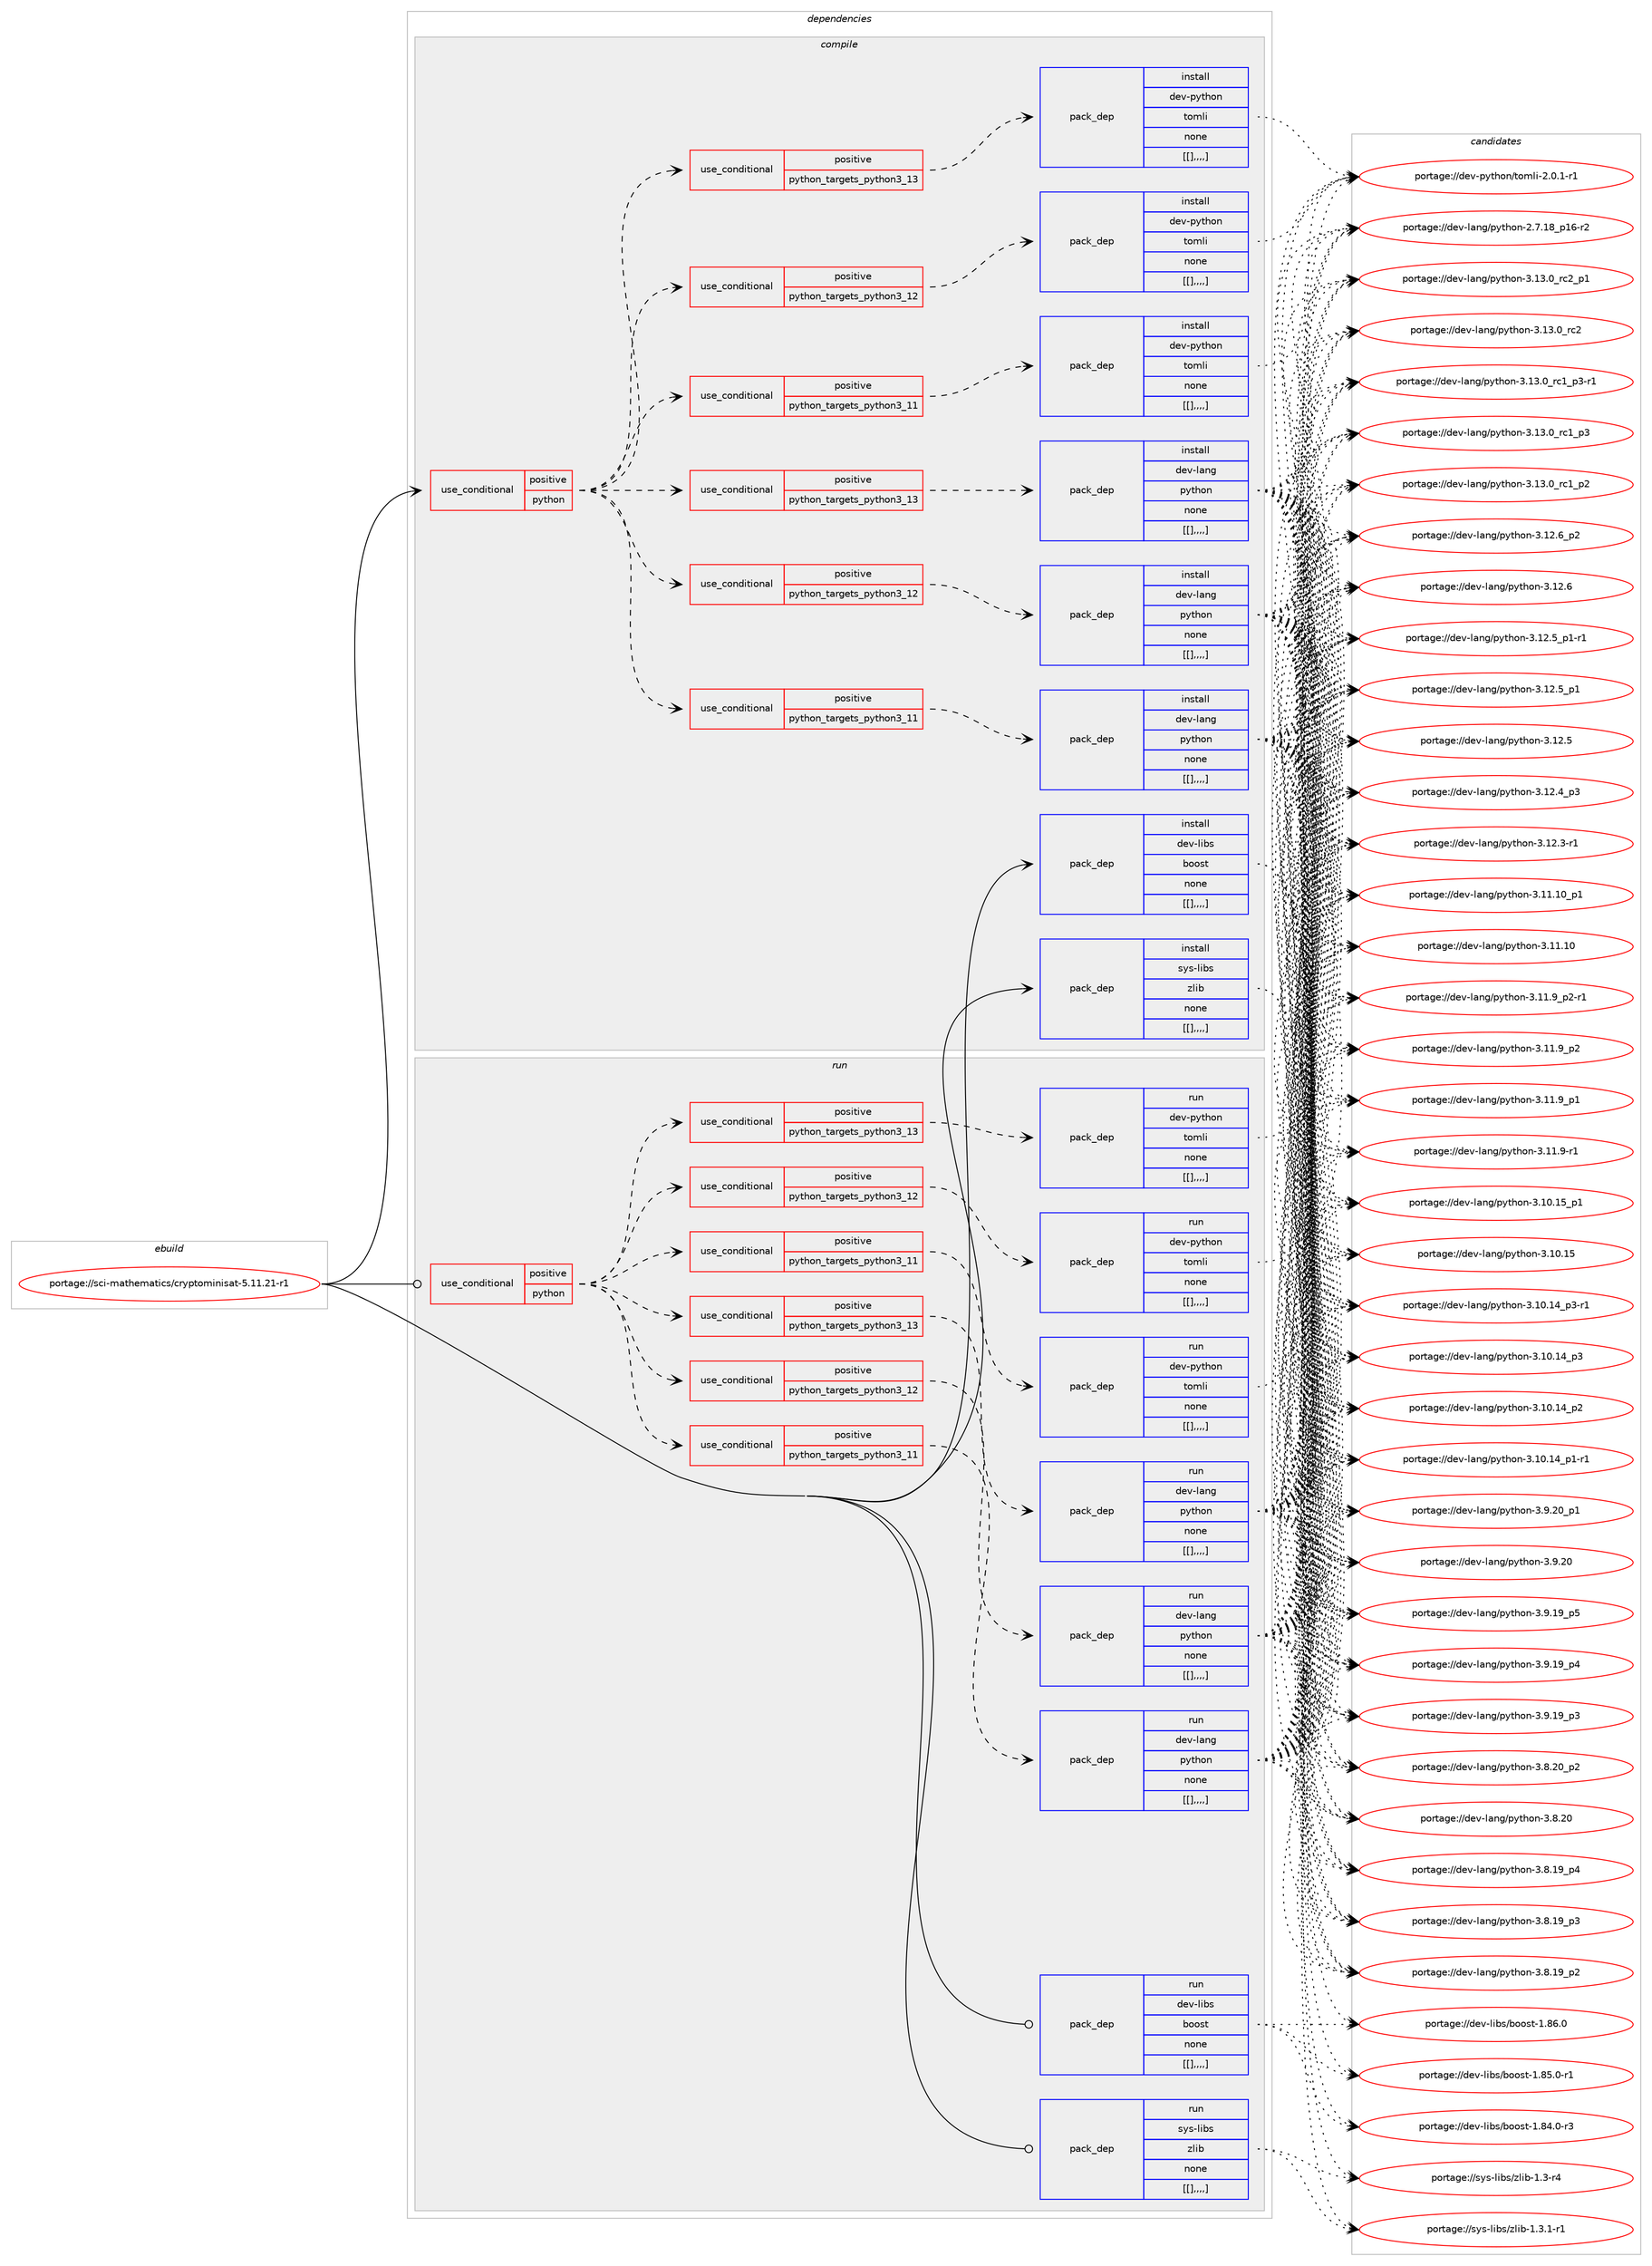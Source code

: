 digraph prolog {

# *************
# Graph options
# *************

newrank=true;
concentrate=true;
compound=true;
graph [rankdir=LR,fontname=Helvetica,fontsize=10,ranksep=1.5];#, ranksep=2.5, nodesep=0.2];
edge  [arrowhead=vee];
node  [fontname=Helvetica,fontsize=10];

# **********
# The ebuild
# **********

subgraph cluster_leftcol {
color=gray;
label=<<i>ebuild</i>>;
id [label="portage://sci-mathematics/cryptominisat-5.11.21-r1", color=red, width=4, href="../sci-mathematics/cryptominisat-5.11.21-r1.svg"];
}

# ****************
# The dependencies
# ****************

subgraph cluster_midcol {
color=gray;
label=<<i>dependencies</i>>;
subgraph cluster_compile {
fillcolor="#eeeeee";
style=filled;
label=<<i>compile</i>>;
subgraph cond111852 {
dependency417606 [label=<<TABLE BORDER="0" CELLBORDER="1" CELLSPACING="0" CELLPADDING="4"><TR><TD ROWSPAN="3" CELLPADDING="10">use_conditional</TD></TR><TR><TD>positive</TD></TR><TR><TD>python</TD></TR></TABLE>>, shape=none, color=red];
subgraph cond111853 {
dependency417607 [label=<<TABLE BORDER="0" CELLBORDER="1" CELLSPACING="0" CELLPADDING="4"><TR><TD ROWSPAN="3" CELLPADDING="10">use_conditional</TD></TR><TR><TD>positive</TD></TR><TR><TD>python_targets_python3_11</TD></TR></TABLE>>, shape=none, color=red];
subgraph pack302861 {
dependency417608 [label=<<TABLE BORDER="0" CELLBORDER="1" CELLSPACING="0" CELLPADDING="4" WIDTH="220"><TR><TD ROWSPAN="6" CELLPADDING="30">pack_dep</TD></TR><TR><TD WIDTH="110">install</TD></TR><TR><TD>dev-lang</TD></TR><TR><TD>python</TD></TR><TR><TD>none</TD></TR><TR><TD>[[],,,,]</TD></TR></TABLE>>, shape=none, color=blue];
}
dependency417607:e -> dependency417608:w [weight=20,style="dashed",arrowhead="vee"];
}
dependency417606:e -> dependency417607:w [weight=20,style="dashed",arrowhead="vee"];
subgraph cond111854 {
dependency417609 [label=<<TABLE BORDER="0" CELLBORDER="1" CELLSPACING="0" CELLPADDING="4"><TR><TD ROWSPAN="3" CELLPADDING="10">use_conditional</TD></TR><TR><TD>positive</TD></TR><TR><TD>python_targets_python3_12</TD></TR></TABLE>>, shape=none, color=red];
subgraph pack302862 {
dependency417610 [label=<<TABLE BORDER="0" CELLBORDER="1" CELLSPACING="0" CELLPADDING="4" WIDTH="220"><TR><TD ROWSPAN="6" CELLPADDING="30">pack_dep</TD></TR><TR><TD WIDTH="110">install</TD></TR><TR><TD>dev-lang</TD></TR><TR><TD>python</TD></TR><TR><TD>none</TD></TR><TR><TD>[[],,,,]</TD></TR></TABLE>>, shape=none, color=blue];
}
dependency417609:e -> dependency417610:w [weight=20,style="dashed",arrowhead="vee"];
}
dependency417606:e -> dependency417609:w [weight=20,style="dashed",arrowhead="vee"];
subgraph cond111855 {
dependency417611 [label=<<TABLE BORDER="0" CELLBORDER="1" CELLSPACING="0" CELLPADDING="4"><TR><TD ROWSPAN="3" CELLPADDING="10">use_conditional</TD></TR><TR><TD>positive</TD></TR><TR><TD>python_targets_python3_13</TD></TR></TABLE>>, shape=none, color=red];
subgraph pack302863 {
dependency417612 [label=<<TABLE BORDER="0" CELLBORDER="1" CELLSPACING="0" CELLPADDING="4" WIDTH="220"><TR><TD ROWSPAN="6" CELLPADDING="30">pack_dep</TD></TR><TR><TD WIDTH="110">install</TD></TR><TR><TD>dev-lang</TD></TR><TR><TD>python</TD></TR><TR><TD>none</TD></TR><TR><TD>[[],,,,]</TD></TR></TABLE>>, shape=none, color=blue];
}
dependency417611:e -> dependency417612:w [weight=20,style="dashed",arrowhead="vee"];
}
dependency417606:e -> dependency417611:w [weight=20,style="dashed",arrowhead="vee"];
subgraph cond111856 {
dependency417613 [label=<<TABLE BORDER="0" CELLBORDER="1" CELLSPACING="0" CELLPADDING="4"><TR><TD ROWSPAN="3" CELLPADDING="10">use_conditional</TD></TR><TR><TD>positive</TD></TR><TR><TD>python_targets_python3_11</TD></TR></TABLE>>, shape=none, color=red];
subgraph pack302864 {
dependency417614 [label=<<TABLE BORDER="0" CELLBORDER="1" CELLSPACING="0" CELLPADDING="4" WIDTH="220"><TR><TD ROWSPAN="6" CELLPADDING="30">pack_dep</TD></TR><TR><TD WIDTH="110">install</TD></TR><TR><TD>dev-python</TD></TR><TR><TD>tomli</TD></TR><TR><TD>none</TD></TR><TR><TD>[[],,,,]</TD></TR></TABLE>>, shape=none, color=blue];
}
dependency417613:e -> dependency417614:w [weight=20,style="dashed",arrowhead="vee"];
}
dependency417606:e -> dependency417613:w [weight=20,style="dashed",arrowhead="vee"];
subgraph cond111857 {
dependency417615 [label=<<TABLE BORDER="0" CELLBORDER="1" CELLSPACING="0" CELLPADDING="4"><TR><TD ROWSPAN="3" CELLPADDING="10">use_conditional</TD></TR><TR><TD>positive</TD></TR><TR><TD>python_targets_python3_12</TD></TR></TABLE>>, shape=none, color=red];
subgraph pack302865 {
dependency417616 [label=<<TABLE BORDER="0" CELLBORDER="1" CELLSPACING="0" CELLPADDING="4" WIDTH="220"><TR><TD ROWSPAN="6" CELLPADDING="30">pack_dep</TD></TR><TR><TD WIDTH="110">install</TD></TR><TR><TD>dev-python</TD></TR><TR><TD>tomli</TD></TR><TR><TD>none</TD></TR><TR><TD>[[],,,,]</TD></TR></TABLE>>, shape=none, color=blue];
}
dependency417615:e -> dependency417616:w [weight=20,style="dashed",arrowhead="vee"];
}
dependency417606:e -> dependency417615:w [weight=20,style="dashed",arrowhead="vee"];
subgraph cond111858 {
dependency417617 [label=<<TABLE BORDER="0" CELLBORDER="1" CELLSPACING="0" CELLPADDING="4"><TR><TD ROWSPAN="3" CELLPADDING="10">use_conditional</TD></TR><TR><TD>positive</TD></TR><TR><TD>python_targets_python3_13</TD></TR></TABLE>>, shape=none, color=red];
subgraph pack302866 {
dependency417618 [label=<<TABLE BORDER="0" CELLBORDER="1" CELLSPACING="0" CELLPADDING="4" WIDTH="220"><TR><TD ROWSPAN="6" CELLPADDING="30">pack_dep</TD></TR><TR><TD WIDTH="110">install</TD></TR><TR><TD>dev-python</TD></TR><TR><TD>tomli</TD></TR><TR><TD>none</TD></TR><TR><TD>[[],,,,]</TD></TR></TABLE>>, shape=none, color=blue];
}
dependency417617:e -> dependency417618:w [weight=20,style="dashed",arrowhead="vee"];
}
dependency417606:e -> dependency417617:w [weight=20,style="dashed",arrowhead="vee"];
}
id:e -> dependency417606:w [weight=20,style="solid",arrowhead="vee"];
subgraph pack302867 {
dependency417619 [label=<<TABLE BORDER="0" CELLBORDER="1" CELLSPACING="0" CELLPADDING="4" WIDTH="220"><TR><TD ROWSPAN="6" CELLPADDING="30">pack_dep</TD></TR><TR><TD WIDTH="110">install</TD></TR><TR><TD>dev-libs</TD></TR><TR><TD>boost</TD></TR><TR><TD>none</TD></TR><TR><TD>[[],,,,]</TD></TR></TABLE>>, shape=none, color=blue];
}
id:e -> dependency417619:w [weight=20,style="solid",arrowhead="vee"];
subgraph pack302868 {
dependency417620 [label=<<TABLE BORDER="0" CELLBORDER="1" CELLSPACING="0" CELLPADDING="4" WIDTH="220"><TR><TD ROWSPAN="6" CELLPADDING="30">pack_dep</TD></TR><TR><TD WIDTH="110">install</TD></TR><TR><TD>sys-libs</TD></TR><TR><TD>zlib</TD></TR><TR><TD>none</TD></TR><TR><TD>[[],,,,]</TD></TR></TABLE>>, shape=none, color=blue];
}
id:e -> dependency417620:w [weight=20,style="solid",arrowhead="vee"];
}
subgraph cluster_compileandrun {
fillcolor="#eeeeee";
style=filled;
label=<<i>compile and run</i>>;
}
subgraph cluster_run {
fillcolor="#eeeeee";
style=filled;
label=<<i>run</i>>;
subgraph cond111859 {
dependency417621 [label=<<TABLE BORDER="0" CELLBORDER="1" CELLSPACING="0" CELLPADDING="4"><TR><TD ROWSPAN="3" CELLPADDING="10">use_conditional</TD></TR><TR><TD>positive</TD></TR><TR><TD>python</TD></TR></TABLE>>, shape=none, color=red];
subgraph cond111860 {
dependency417622 [label=<<TABLE BORDER="0" CELLBORDER="1" CELLSPACING="0" CELLPADDING="4"><TR><TD ROWSPAN="3" CELLPADDING="10">use_conditional</TD></TR><TR><TD>positive</TD></TR><TR><TD>python_targets_python3_11</TD></TR></TABLE>>, shape=none, color=red];
subgraph pack302869 {
dependency417623 [label=<<TABLE BORDER="0" CELLBORDER="1" CELLSPACING="0" CELLPADDING="4" WIDTH="220"><TR><TD ROWSPAN="6" CELLPADDING="30">pack_dep</TD></TR><TR><TD WIDTH="110">run</TD></TR><TR><TD>dev-lang</TD></TR><TR><TD>python</TD></TR><TR><TD>none</TD></TR><TR><TD>[[],,,,]</TD></TR></TABLE>>, shape=none, color=blue];
}
dependency417622:e -> dependency417623:w [weight=20,style="dashed",arrowhead="vee"];
}
dependency417621:e -> dependency417622:w [weight=20,style="dashed",arrowhead="vee"];
subgraph cond111861 {
dependency417624 [label=<<TABLE BORDER="0" CELLBORDER="1" CELLSPACING="0" CELLPADDING="4"><TR><TD ROWSPAN="3" CELLPADDING="10">use_conditional</TD></TR><TR><TD>positive</TD></TR><TR><TD>python_targets_python3_12</TD></TR></TABLE>>, shape=none, color=red];
subgraph pack302870 {
dependency417625 [label=<<TABLE BORDER="0" CELLBORDER="1" CELLSPACING="0" CELLPADDING="4" WIDTH="220"><TR><TD ROWSPAN="6" CELLPADDING="30">pack_dep</TD></TR><TR><TD WIDTH="110">run</TD></TR><TR><TD>dev-lang</TD></TR><TR><TD>python</TD></TR><TR><TD>none</TD></TR><TR><TD>[[],,,,]</TD></TR></TABLE>>, shape=none, color=blue];
}
dependency417624:e -> dependency417625:w [weight=20,style="dashed",arrowhead="vee"];
}
dependency417621:e -> dependency417624:w [weight=20,style="dashed",arrowhead="vee"];
subgraph cond111862 {
dependency417626 [label=<<TABLE BORDER="0" CELLBORDER="1" CELLSPACING="0" CELLPADDING="4"><TR><TD ROWSPAN="3" CELLPADDING="10">use_conditional</TD></TR><TR><TD>positive</TD></TR><TR><TD>python_targets_python3_13</TD></TR></TABLE>>, shape=none, color=red];
subgraph pack302871 {
dependency417627 [label=<<TABLE BORDER="0" CELLBORDER="1" CELLSPACING="0" CELLPADDING="4" WIDTH="220"><TR><TD ROWSPAN="6" CELLPADDING="30">pack_dep</TD></TR><TR><TD WIDTH="110">run</TD></TR><TR><TD>dev-lang</TD></TR><TR><TD>python</TD></TR><TR><TD>none</TD></TR><TR><TD>[[],,,,]</TD></TR></TABLE>>, shape=none, color=blue];
}
dependency417626:e -> dependency417627:w [weight=20,style="dashed",arrowhead="vee"];
}
dependency417621:e -> dependency417626:w [weight=20,style="dashed",arrowhead="vee"];
subgraph cond111863 {
dependency417628 [label=<<TABLE BORDER="0" CELLBORDER="1" CELLSPACING="0" CELLPADDING="4"><TR><TD ROWSPAN="3" CELLPADDING="10">use_conditional</TD></TR><TR><TD>positive</TD></TR><TR><TD>python_targets_python3_11</TD></TR></TABLE>>, shape=none, color=red];
subgraph pack302872 {
dependency417629 [label=<<TABLE BORDER="0" CELLBORDER="1" CELLSPACING="0" CELLPADDING="4" WIDTH="220"><TR><TD ROWSPAN="6" CELLPADDING="30">pack_dep</TD></TR><TR><TD WIDTH="110">run</TD></TR><TR><TD>dev-python</TD></TR><TR><TD>tomli</TD></TR><TR><TD>none</TD></TR><TR><TD>[[],,,,]</TD></TR></TABLE>>, shape=none, color=blue];
}
dependency417628:e -> dependency417629:w [weight=20,style="dashed",arrowhead="vee"];
}
dependency417621:e -> dependency417628:w [weight=20,style="dashed",arrowhead="vee"];
subgraph cond111864 {
dependency417630 [label=<<TABLE BORDER="0" CELLBORDER="1" CELLSPACING="0" CELLPADDING="4"><TR><TD ROWSPAN="3" CELLPADDING="10">use_conditional</TD></TR><TR><TD>positive</TD></TR><TR><TD>python_targets_python3_12</TD></TR></TABLE>>, shape=none, color=red];
subgraph pack302873 {
dependency417631 [label=<<TABLE BORDER="0" CELLBORDER="1" CELLSPACING="0" CELLPADDING="4" WIDTH="220"><TR><TD ROWSPAN="6" CELLPADDING="30">pack_dep</TD></TR><TR><TD WIDTH="110">run</TD></TR><TR><TD>dev-python</TD></TR><TR><TD>tomli</TD></TR><TR><TD>none</TD></TR><TR><TD>[[],,,,]</TD></TR></TABLE>>, shape=none, color=blue];
}
dependency417630:e -> dependency417631:w [weight=20,style="dashed",arrowhead="vee"];
}
dependency417621:e -> dependency417630:w [weight=20,style="dashed",arrowhead="vee"];
subgraph cond111865 {
dependency417632 [label=<<TABLE BORDER="0" CELLBORDER="1" CELLSPACING="0" CELLPADDING="4"><TR><TD ROWSPAN="3" CELLPADDING="10">use_conditional</TD></TR><TR><TD>positive</TD></TR><TR><TD>python_targets_python3_13</TD></TR></TABLE>>, shape=none, color=red];
subgraph pack302874 {
dependency417633 [label=<<TABLE BORDER="0" CELLBORDER="1" CELLSPACING="0" CELLPADDING="4" WIDTH="220"><TR><TD ROWSPAN="6" CELLPADDING="30">pack_dep</TD></TR><TR><TD WIDTH="110">run</TD></TR><TR><TD>dev-python</TD></TR><TR><TD>tomli</TD></TR><TR><TD>none</TD></TR><TR><TD>[[],,,,]</TD></TR></TABLE>>, shape=none, color=blue];
}
dependency417632:e -> dependency417633:w [weight=20,style="dashed",arrowhead="vee"];
}
dependency417621:e -> dependency417632:w [weight=20,style="dashed",arrowhead="vee"];
}
id:e -> dependency417621:w [weight=20,style="solid",arrowhead="odot"];
subgraph pack302875 {
dependency417634 [label=<<TABLE BORDER="0" CELLBORDER="1" CELLSPACING="0" CELLPADDING="4" WIDTH="220"><TR><TD ROWSPAN="6" CELLPADDING="30">pack_dep</TD></TR><TR><TD WIDTH="110">run</TD></TR><TR><TD>dev-libs</TD></TR><TR><TD>boost</TD></TR><TR><TD>none</TD></TR><TR><TD>[[],,,,]</TD></TR></TABLE>>, shape=none, color=blue];
}
id:e -> dependency417634:w [weight=20,style="solid",arrowhead="odot"];
subgraph pack302876 {
dependency417635 [label=<<TABLE BORDER="0" CELLBORDER="1" CELLSPACING="0" CELLPADDING="4" WIDTH="220"><TR><TD ROWSPAN="6" CELLPADDING="30">pack_dep</TD></TR><TR><TD WIDTH="110">run</TD></TR><TR><TD>sys-libs</TD></TR><TR><TD>zlib</TD></TR><TR><TD>none</TD></TR><TR><TD>[[],,,,]</TD></TR></TABLE>>, shape=none, color=blue];
}
id:e -> dependency417635:w [weight=20,style="solid",arrowhead="odot"];
}
}

# **************
# The candidates
# **************

subgraph cluster_choices {
rank=same;
color=gray;
label=<<i>candidates</i>>;

subgraph choice302861 {
color=black;
nodesep=1;
choice100101118451089711010347112121116104111110455146495146489511499509511249 [label="portage://dev-lang/python-3.13.0_rc2_p1", color=red, width=4,href="../dev-lang/python-3.13.0_rc2_p1.svg"];
choice10010111845108971101034711212111610411111045514649514648951149950 [label="portage://dev-lang/python-3.13.0_rc2", color=red, width=4,href="../dev-lang/python-3.13.0_rc2.svg"];
choice1001011184510897110103471121211161041111104551464951464895114994995112514511449 [label="portage://dev-lang/python-3.13.0_rc1_p3-r1", color=red, width=4,href="../dev-lang/python-3.13.0_rc1_p3-r1.svg"];
choice100101118451089711010347112121116104111110455146495146489511499499511251 [label="portage://dev-lang/python-3.13.0_rc1_p3", color=red, width=4,href="../dev-lang/python-3.13.0_rc1_p3.svg"];
choice100101118451089711010347112121116104111110455146495146489511499499511250 [label="portage://dev-lang/python-3.13.0_rc1_p2", color=red, width=4,href="../dev-lang/python-3.13.0_rc1_p2.svg"];
choice100101118451089711010347112121116104111110455146495046549511250 [label="portage://dev-lang/python-3.12.6_p2", color=red, width=4,href="../dev-lang/python-3.12.6_p2.svg"];
choice10010111845108971101034711212111610411111045514649504654 [label="portage://dev-lang/python-3.12.6", color=red, width=4,href="../dev-lang/python-3.12.6.svg"];
choice1001011184510897110103471121211161041111104551464950465395112494511449 [label="portage://dev-lang/python-3.12.5_p1-r1", color=red, width=4,href="../dev-lang/python-3.12.5_p1-r1.svg"];
choice100101118451089711010347112121116104111110455146495046539511249 [label="portage://dev-lang/python-3.12.5_p1", color=red, width=4,href="../dev-lang/python-3.12.5_p1.svg"];
choice10010111845108971101034711212111610411111045514649504653 [label="portage://dev-lang/python-3.12.5", color=red, width=4,href="../dev-lang/python-3.12.5.svg"];
choice100101118451089711010347112121116104111110455146495046529511251 [label="portage://dev-lang/python-3.12.4_p3", color=red, width=4,href="../dev-lang/python-3.12.4_p3.svg"];
choice100101118451089711010347112121116104111110455146495046514511449 [label="portage://dev-lang/python-3.12.3-r1", color=red, width=4,href="../dev-lang/python-3.12.3-r1.svg"];
choice10010111845108971101034711212111610411111045514649494649489511249 [label="portage://dev-lang/python-3.11.10_p1", color=red, width=4,href="../dev-lang/python-3.11.10_p1.svg"];
choice1001011184510897110103471121211161041111104551464949464948 [label="portage://dev-lang/python-3.11.10", color=red, width=4,href="../dev-lang/python-3.11.10.svg"];
choice1001011184510897110103471121211161041111104551464949465795112504511449 [label="portage://dev-lang/python-3.11.9_p2-r1", color=red, width=4,href="../dev-lang/python-3.11.9_p2-r1.svg"];
choice100101118451089711010347112121116104111110455146494946579511250 [label="portage://dev-lang/python-3.11.9_p2", color=red, width=4,href="../dev-lang/python-3.11.9_p2.svg"];
choice100101118451089711010347112121116104111110455146494946579511249 [label="portage://dev-lang/python-3.11.9_p1", color=red, width=4,href="../dev-lang/python-3.11.9_p1.svg"];
choice100101118451089711010347112121116104111110455146494946574511449 [label="portage://dev-lang/python-3.11.9-r1", color=red, width=4,href="../dev-lang/python-3.11.9-r1.svg"];
choice10010111845108971101034711212111610411111045514649484649539511249 [label="portage://dev-lang/python-3.10.15_p1", color=red, width=4,href="../dev-lang/python-3.10.15_p1.svg"];
choice1001011184510897110103471121211161041111104551464948464953 [label="portage://dev-lang/python-3.10.15", color=red, width=4,href="../dev-lang/python-3.10.15.svg"];
choice100101118451089711010347112121116104111110455146494846495295112514511449 [label="portage://dev-lang/python-3.10.14_p3-r1", color=red, width=4,href="../dev-lang/python-3.10.14_p3-r1.svg"];
choice10010111845108971101034711212111610411111045514649484649529511251 [label="portage://dev-lang/python-3.10.14_p3", color=red, width=4,href="../dev-lang/python-3.10.14_p3.svg"];
choice10010111845108971101034711212111610411111045514649484649529511250 [label="portage://dev-lang/python-3.10.14_p2", color=red, width=4,href="../dev-lang/python-3.10.14_p2.svg"];
choice100101118451089711010347112121116104111110455146494846495295112494511449 [label="portage://dev-lang/python-3.10.14_p1-r1", color=red, width=4,href="../dev-lang/python-3.10.14_p1-r1.svg"];
choice100101118451089711010347112121116104111110455146574650489511249 [label="portage://dev-lang/python-3.9.20_p1", color=red, width=4,href="../dev-lang/python-3.9.20_p1.svg"];
choice10010111845108971101034711212111610411111045514657465048 [label="portage://dev-lang/python-3.9.20", color=red, width=4,href="../dev-lang/python-3.9.20.svg"];
choice100101118451089711010347112121116104111110455146574649579511253 [label="portage://dev-lang/python-3.9.19_p5", color=red, width=4,href="../dev-lang/python-3.9.19_p5.svg"];
choice100101118451089711010347112121116104111110455146574649579511252 [label="portage://dev-lang/python-3.9.19_p4", color=red, width=4,href="../dev-lang/python-3.9.19_p4.svg"];
choice100101118451089711010347112121116104111110455146574649579511251 [label="portage://dev-lang/python-3.9.19_p3", color=red, width=4,href="../dev-lang/python-3.9.19_p3.svg"];
choice100101118451089711010347112121116104111110455146564650489511250 [label="portage://dev-lang/python-3.8.20_p2", color=red, width=4,href="../dev-lang/python-3.8.20_p2.svg"];
choice10010111845108971101034711212111610411111045514656465048 [label="portage://dev-lang/python-3.8.20", color=red, width=4,href="../dev-lang/python-3.8.20.svg"];
choice100101118451089711010347112121116104111110455146564649579511252 [label="portage://dev-lang/python-3.8.19_p4", color=red, width=4,href="../dev-lang/python-3.8.19_p4.svg"];
choice100101118451089711010347112121116104111110455146564649579511251 [label="portage://dev-lang/python-3.8.19_p3", color=red, width=4,href="../dev-lang/python-3.8.19_p3.svg"];
choice100101118451089711010347112121116104111110455146564649579511250 [label="portage://dev-lang/python-3.8.19_p2", color=red, width=4,href="../dev-lang/python-3.8.19_p2.svg"];
choice100101118451089711010347112121116104111110455046554649569511249544511450 [label="portage://dev-lang/python-2.7.18_p16-r2", color=red, width=4,href="../dev-lang/python-2.7.18_p16-r2.svg"];
dependency417608:e -> choice100101118451089711010347112121116104111110455146495146489511499509511249:w [style=dotted,weight="100"];
dependency417608:e -> choice10010111845108971101034711212111610411111045514649514648951149950:w [style=dotted,weight="100"];
dependency417608:e -> choice1001011184510897110103471121211161041111104551464951464895114994995112514511449:w [style=dotted,weight="100"];
dependency417608:e -> choice100101118451089711010347112121116104111110455146495146489511499499511251:w [style=dotted,weight="100"];
dependency417608:e -> choice100101118451089711010347112121116104111110455146495146489511499499511250:w [style=dotted,weight="100"];
dependency417608:e -> choice100101118451089711010347112121116104111110455146495046549511250:w [style=dotted,weight="100"];
dependency417608:e -> choice10010111845108971101034711212111610411111045514649504654:w [style=dotted,weight="100"];
dependency417608:e -> choice1001011184510897110103471121211161041111104551464950465395112494511449:w [style=dotted,weight="100"];
dependency417608:e -> choice100101118451089711010347112121116104111110455146495046539511249:w [style=dotted,weight="100"];
dependency417608:e -> choice10010111845108971101034711212111610411111045514649504653:w [style=dotted,weight="100"];
dependency417608:e -> choice100101118451089711010347112121116104111110455146495046529511251:w [style=dotted,weight="100"];
dependency417608:e -> choice100101118451089711010347112121116104111110455146495046514511449:w [style=dotted,weight="100"];
dependency417608:e -> choice10010111845108971101034711212111610411111045514649494649489511249:w [style=dotted,weight="100"];
dependency417608:e -> choice1001011184510897110103471121211161041111104551464949464948:w [style=dotted,weight="100"];
dependency417608:e -> choice1001011184510897110103471121211161041111104551464949465795112504511449:w [style=dotted,weight="100"];
dependency417608:e -> choice100101118451089711010347112121116104111110455146494946579511250:w [style=dotted,weight="100"];
dependency417608:e -> choice100101118451089711010347112121116104111110455146494946579511249:w [style=dotted,weight="100"];
dependency417608:e -> choice100101118451089711010347112121116104111110455146494946574511449:w [style=dotted,weight="100"];
dependency417608:e -> choice10010111845108971101034711212111610411111045514649484649539511249:w [style=dotted,weight="100"];
dependency417608:e -> choice1001011184510897110103471121211161041111104551464948464953:w [style=dotted,weight="100"];
dependency417608:e -> choice100101118451089711010347112121116104111110455146494846495295112514511449:w [style=dotted,weight="100"];
dependency417608:e -> choice10010111845108971101034711212111610411111045514649484649529511251:w [style=dotted,weight="100"];
dependency417608:e -> choice10010111845108971101034711212111610411111045514649484649529511250:w [style=dotted,weight="100"];
dependency417608:e -> choice100101118451089711010347112121116104111110455146494846495295112494511449:w [style=dotted,weight="100"];
dependency417608:e -> choice100101118451089711010347112121116104111110455146574650489511249:w [style=dotted,weight="100"];
dependency417608:e -> choice10010111845108971101034711212111610411111045514657465048:w [style=dotted,weight="100"];
dependency417608:e -> choice100101118451089711010347112121116104111110455146574649579511253:w [style=dotted,weight="100"];
dependency417608:e -> choice100101118451089711010347112121116104111110455146574649579511252:w [style=dotted,weight="100"];
dependency417608:e -> choice100101118451089711010347112121116104111110455146574649579511251:w [style=dotted,weight="100"];
dependency417608:e -> choice100101118451089711010347112121116104111110455146564650489511250:w [style=dotted,weight="100"];
dependency417608:e -> choice10010111845108971101034711212111610411111045514656465048:w [style=dotted,weight="100"];
dependency417608:e -> choice100101118451089711010347112121116104111110455146564649579511252:w [style=dotted,weight="100"];
dependency417608:e -> choice100101118451089711010347112121116104111110455146564649579511251:w [style=dotted,weight="100"];
dependency417608:e -> choice100101118451089711010347112121116104111110455146564649579511250:w [style=dotted,weight="100"];
dependency417608:e -> choice100101118451089711010347112121116104111110455046554649569511249544511450:w [style=dotted,weight="100"];
}
subgraph choice302862 {
color=black;
nodesep=1;
choice100101118451089711010347112121116104111110455146495146489511499509511249 [label="portage://dev-lang/python-3.13.0_rc2_p1", color=red, width=4,href="../dev-lang/python-3.13.0_rc2_p1.svg"];
choice10010111845108971101034711212111610411111045514649514648951149950 [label="portage://dev-lang/python-3.13.0_rc2", color=red, width=4,href="../dev-lang/python-3.13.0_rc2.svg"];
choice1001011184510897110103471121211161041111104551464951464895114994995112514511449 [label="portage://dev-lang/python-3.13.0_rc1_p3-r1", color=red, width=4,href="../dev-lang/python-3.13.0_rc1_p3-r1.svg"];
choice100101118451089711010347112121116104111110455146495146489511499499511251 [label="portage://dev-lang/python-3.13.0_rc1_p3", color=red, width=4,href="../dev-lang/python-3.13.0_rc1_p3.svg"];
choice100101118451089711010347112121116104111110455146495146489511499499511250 [label="portage://dev-lang/python-3.13.0_rc1_p2", color=red, width=4,href="../dev-lang/python-3.13.0_rc1_p2.svg"];
choice100101118451089711010347112121116104111110455146495046549511250 [label="portage://dev-lang/python-3.12.6_p2", color=red, width=4,href="../dev-lang/python-3.12.6_p2.svg"];
choice10010111845108971101034711212111610411111045514649504654 [label="portage://dev-lang/python-3.12.6", color=red, width=4,href="../dev-lang/python-3.12.6.svg"];
choice1001011184510897110103471121211161041111104551464950465395112494511449 [label="portage://dev-lang/python-3.12.5_p1-r1", color=red, width=4,href="../dev-lang/python-3.12.5_p1-r1.svg"];
choice100101118451089711010347112121116104111110455146495046539511249 [label="portage://dev-lang/python-3.12.5_p1", color=red, width=4,href="../dev-lang/python-3.12.5_p1.svg"];
choice10010111845108971101034711212111610411111045514649504653 [label="portage://dev-lang/python-3.12.5", color=red, width=4,href="../dev-lang/python-3.12.5.svg"];
choice100101118451089711010347112121116104111110455146495046529511251 [label="portage://dev-lang/python-3.12.4_p3", color=red, width=4,href="../dev-lang/python-3.12.4_p3.svg"];
choice100101118451089711010347112121116104111110455146495046514511449 [label="portage://dev-lang/python-3.12.3-r1", color=red, width=4,href="../dev-lang/python-3.12.3-r1.svg"];
choice10010111845108971101034711212111610411111045514649494649489511249 [label="portage://dev-lang/python-3.11.10_p1", color=red, width=4,href="../dev-lang/python-3.11.10_p1.svg"];
choice1001011184510897110103471121211161041111104551464949464948 [label="portage://dev-lang/python-3.11.10", color=red, width=4,href="../dev-lang/python-3.11.10.svg"];
choice1001011184510897110103471121211161041111104551464949465795112504511449 [label="portage://dev-lang/python-3.11.9_p2-r1", color=red, width=4,href="../dev-lang/python-3.11.9_p2-r1.svg"];
choice100101118451089711010347112121116104111110455146494946579511250 [label="portage://dev-lang/python-3.11.9_p2", color=red, width=4,href="../dev-lang/python-3.11.9_p2.svg"];
choice100101118451089711010347112121116104111110455146494946579511249 [label="portage://dev-lang/python-3.11.9_p1", color=red, width=4,href="../dev-lang/python-3.11.9_p1.svg"];
choice100101118451089711010347112121116104111110455146494946574511449 [label="portage://dev-lang/python-3.11.9-r1", color=red, width=4,href="../dev-lang/python-3.11.9-r1.svg"];
choice10010111845108971101034711212111610411111045514649484649539511249 [label="portage://dev-lang/python-3.10.15_p1", color=red, width=4,href="../dev-lang/python-3.10.15_p1.svg"];
choice1001011184510897110103471121211161041111104551464948464953 [label="portage://dev-lang/python-3.10.15", color=red, width=4,href="../dev-lang/python-3.10.15.svg"];
choice100101118451089711010347112121116104111110455146494846495295112514511449 [label="portage://dev-lang/python-3.10.14_p3-r1", color=red, width=4,href="../dev-lang/python-3.10.14_p3-r1.svg"];
choice10010111845108971101034711212111610411111045514649484649529511251 [label="portage://dev-lang/python-3.10.14_p3", color=red, width=4,href="../dev-lang/python-3.10.14_p3.svg"];
choice10010111845108971101034711212111610411111045514649484649529511250 [label="portage://dev-lang/python-3.10.14_p2", color=red, width=4,href="../dev-lang/python-3.10.14_p2.svg"];
choice100101118451089711010347112121116104111110455146494846495295112494511449 [label="portage://dev-lang/python-3.10.14_p1-r1", color=red, width=4,href="../dev-lang/python-3.10.14_p1-r1.svg"];
choice100101118451089711010347112121116104111110455146574650489511249 [label="portage://dev-lang/python-3.9.20_p1", color=red, width=4,href="../dev-lang/python-3.9.20_p1.svg"];
choice10010111845108971101034711212111610411111045514657465048 [label="portage://dev-lang/python-3.9.20", color=red, width=4,href="../dev-lang/python-3.9.20.svg"];
choice100101118451089711010347112121116104111110455146574649579511253 [label="portage://dev-lang/python-3.9.19_p5", color=red, width=4,href="../dev-lang/python-3.9.19_p5.svg"];
choice100101118451089711010347112121116104111110455146574649579511252 [label="portage://dev-lang/python-3.9.19_p4", color=red, width=4,href="../dev-lang/python-3.9.19_p4.svg"];
choice100101118451089711010347112121116104111110455146574649579511251 [label="portage://dev-lang/python-3.9.19_p3", color=red, width=4,href="../dev-lang/python-3.9.19_p3.svg"];
choice100101118451089711010347112121116104111110455146564650489511250 [label="portage://dev-lang/python-3.8.20_p2", color=red, width=4,href="../dev-lang/python-3.8.20_p2.svg"];
choice10010111845108971101034711212111610411111045514656465048 [label="portage://dev-lang/python-3.8.20", color=red, width=4,href="../dev-lang/python-3.8.20.svg"];
choice100101118451089711010347112121116104111110455146564649579511252 [label="portage://dev-lang/python-3.8.19_p4", color=red, width=4,href="../dev-lang/python-3.8.19_p4.svg"];
choice100101118451089711010347112121116104111110455146564649579511251 [label="portage://dev-lang/python-3.8.19_p3", color=red, width=4,href="../dev-lang/python-3.8.19_p3.svg"];
choice100101118451089711010347112121116104111110455146564649579511250 [label="portage://dev-lang/python-3.8.19_p2", color=red, width=4,href="../dev-lang/python-3.8.19_p2.svg"];
choice100101118451089711010347112121116104111110455046554649569511249544511450 [label="portage://dev-lang/python-2.7.18_p16-r2", color=red, width=4,href="../dev-lang/python-2.7.18_p16-r2.svg"];
dependency417610:e -> choice100101118451089711010347112121116104111110455146495146489511499509511249:w [style=dotted,weight="100"];
dependency417610:e -> choice10010111845108971101034711212111610411111045514649514648951149950:w [style=dotted,weight="100"];
dependency417610:e -> choice1001011184510897110103471121211161041111104551464951464895114994995112514511449:w [style=dotted,weight="100"];
dependency417610:e -> choice100101118451089711010347112121116104111110455146495146489511499499511251:w [style=dotted,weight="100"];
dependency417610:e -> choice100101118451089711010347112121116104111110455146495146489511499499511250:w [style=dotted,weight="100"];
dependency417610:e -> choice100101118451089711010347112121116104111110455146495046549511250:w [style=dotted,weight="100"];
dependency417610:e -> choice10010111845108971101034711212111610411111045514649504654:w [style=dotted,weight="100"];
dependency417610:e -> choice1001011184510897110103471121211161041111104551464950465395112494511449:w [style=dotted,weight="100"];
dependency417610:e -> choice100101118451089711010347112121116104111110455146495046539511249:w [style=dotted,weight="100"];
dependency417610:e -> choice10010111845108971101034711212111610411111045514649504653:w [style=dotted,weight="100"];
dependency417610:e -> choice100101118451089711010347112121116104111110455146495046529511251:w [style=dotted,weight="100"];
dependency417610:e -> choice100101118451089711010347112121116104111110455146495046514511449:w [style=dotted,weight="100"];
dependency417610:e -> choice10010111845108971101034711212111610411111045514649494649489511249:w [style=dotted,weight="100"];
dependency417610:e -> choice1001011184510897110103471121211161041111104551464949464948:w [style=dotted,weight="100"];
dependency417610:e -> choice1001011184510897110103471121211161041111104551464949465795112504511449:w [style=dotted,weight="100"];
dependency417610:e -> choice100101118451089711010347112121116104111110455146494946579511250:w [style=dotted,weight="100"];
dependency417610:e -> choice100101118451089711010347112121116104111110455146494946579511249:w [style=dotted,weight="100"];
dependency417610:e -> choice100101118451089711010347112121116104111110455146494946574511449:w [style=dotted,weight="100"];
dependency417610:e -> choice10010111845108971101034711212111610411111045514649484649539511249:w [style=dotted,weight="100"];
dependency417610:e -> choice1001011184510897110103471121211161041111104551464948464953:w [style=dotted,weight="100"];
dependency417610:e -> choice100101118451089711010347112121116104111110455146494846495295112514511449:w [style=dotted,weight="100"];
dependency417610:e -> choice10010111845108971101034711212111610411111045514649484649529511251:w [style=dotted,weight="100"];
dependency417610:e -> choice10010111845108971101034711212111610411111045514649484649529511250:w [style=dotted,weight="100"];
dependency417610:e -> choice100101118451089711010347112121116104111110455146494846495295112494511449:w [style=dotted,weight="100"];
dependency417610:e -> choice100101118451089711010347112121116104111110455146574650489511249:w [style=dotted,weight="100"];
dependency417610:e -> choice10010111845108971101034711212111610411111045514657465048:w [style=dotted,weight="100"];
dependency417610:e -> choice100101118451089711010347112121116104111110455146574649579511253:w [style=dotted,weight="100"];
dependency417610:e -> choice100101118451089711010347112121116104111110455146574649579511252:w [style=dotted,weight="100"];
dependency417610:e -> choice100101118451089711010347112121116104111110455146574649579511251:w [style=dotted,weight="100"];
dependency417610:e -> choice100101118451089711010347112121116104111110455146564650489511250:w [style=dotted,weight="100"];
dependency417610:e -> choice10010111845108971101034711212111610411111045514656465048:w [style=dotted,weight="100"];
dependency417610:e -> choice100101118451089711010347112121116104111110455146564649579511252:w [style=dotted,weight="100"];
dependency417610:e -> choice100101118451089711010347112121116104111110455146564649579511251:w [style=dotted,weight="100"];
dependency417610:e -> choice100101118451089711010347112121116104111110455146564649579511250:w [style=dotted,weight="100"];
dependency417610:e -> choice100101118451089711010347112121116104111110455046554649569511249544511450:w [style=dotted,weight="100"];
}
subgraph choice302863 {
color=black;
nodesep=1;
choice100101118451089711010347112121116104111110455146495146489511499509511249 [label="portage://dev-lang/python-3.13.0_rc2_p1", color=red, width=4,href="../dev-lang/python-3.13.0_rc2_p1.svg"];
choice10010111845108971101034711212111610411111045514649514648951149950 [label="portage://dev-lang/python-3.13.0_rc2", color=red, width=4,href="../dev-lang/python-3.13.0_rc2.svg"];
choice1001011184510897110103471121211161041111104551464951464895114994995112514511449 [label="portage://dev-lang/python-3.13.0_rc1_p3-r1", color=red, width=4,href="../dev-lang/python-3.13.0_rc1_p3-r1.svg"];
choice100101118451089711010347112121116104111110455146495146489511499499511251 [label="portage://dev-lang/python-3.13.0_rc1_p3", color=red, width=4,href="../dev-lang/python-3.13.0_rc1_p3.svg"];
choice100101118451089711010347112121116104111110455146495146489511499499511250 [label="portage://dev-lang/python-3.13.0_rc1_p2", color=red, width=4,href="../dev-lang/python-3.13.0_rc1_p2.svg"];
choice100101118451089711010347112121116104111110455146495046549511250 [label="portage://dev-lang/python-3.12.6_p2", color=red, width=4,href="../dev-lang/python-3.12.6_p2.svg"];
choice10010111845108971101034711212111610411111045514649504654 [label="portage://dev-lang/python-3.12.6", color=red, width=4,href="../dev-lang/python-3.12.6.svg"];
choice1001011184510897110103471121211161041111104551464950465395112494511449 [label="portage://dev-lang/python-3.12.5_p1-r1", color=red, width=4,href="../dev-lang/python-3.12.5_p1-r1.svg"];
choice100101118451089711010347112121116104111110455146495046539511249 [label="portage://dev-lang/python-3.12.5_p1", color=red, width=4,href="../dev-lang/python-3.12.5_p1.svg"];
choice10010111845108971101034711212111610411111045514649504653 [label="portage://dev-lang/python-3.12.5", color=red, width=4,href="../dev-lang/python-3.12.5.svg"];
choice100101118451089711010347112121116104111110455146495046529511251 [label="portage://dev-lang/python-3.12.4_p3", color=red, width=4,href="../dev-lang/python-3.12.4_p3.svg"];
choice100101118451089711010347112121116104111110455146495046514511449 [label="portage://dev-lang/python-3.12.3-r1", color=red, width=4,href="../dev-lang/python-3.12.3-r1.svg"];
choice10010111845108971101034711212111610411111045514649494649489511249 [label="portage://dev-lang/python-3.11.10_p1", color=red, width=4,href="../dev-lang/python-3.11.10_p1.svg"];
choice1001011184510897110103471121211161041111104551464949464948 [label="portage://dev-lang/python-3.11.10", color=red, width=4,href="../dev-lang/python-3.11.10.svg"];
choice1001011184510897110103471121211161041111104551464949465795112504511449 [label="portage://dev-lang/python-3.11.9_p2-r1", color=red, width=4,href="../dev-lang/python-3.11.9_p2-r1.svg"];
choice100101118451089711010347112121116104111110455146494946579511250 [label="portage://dev-lang/python-3.11.9_p2", color=red, width=4,href="../dev-lang/python-3.11.9_p2.svg"];
choice100101118451089711010347112121116104111110455146494946579511249 [label="portage://dev-lang/python-3.11.9_p1", color=red, width=4,href="../dev-lang/python-3.11.9_p1.svg"];
choice100101118451089711010347112121116104111110455146494946574511449 [label="portage://dev-lang/python-3.11.9-r1", color=red, width=4,href="../dev-lang/python-3.11.9-r1.svg"];
choice10010111845108971101034711212111610411111045514649484649539511249 [label="portage://dev-lang/python-3.10.15_p1", color=red, width=4,href="../dev-lang/python-3.10.15_p1.svg"];
choice1001011184510897110103471121211161041111104551464948464953 [label="portage://dev-lang/python-3.10.15", color=red, width=4,href="../dev-lang/python-3.10.15.svg"];
choice100101118451089711010347112121116104111110455146494846495295112514511449 [label="portage://dev-lang/python-3.10.14_p3-r1", color=red, width=4,href="../dev-lang/python-3.10.14_p3-r1.svg"];
choice10010111845108971101034711212111610411111045514649484649529511251 [label="portage://dev-lang/python-3.10.14_p3", color=red, width=4,href="../dev-lang/python-3.10.14_p3.svg"];
choice10010111845108971101034711212111610411111045514649484649529511250 [label="portage://dev-lang/python-3.10.14_p2", color=red, width=4,href="../dev-lang/python-3.10.14_p2.svg"];
choice100101118451089711010347112121116104111110455146494846495295112494511449 [label="portage://dev-lang/python-3.10.14_p1-r1", color=red, width=4,href="../dev-lang/python-3.10.14_p1-r1.svg"];
choice100101118451089711010347112121116104111110455146574650489511249 [label="portage://dev-lang/python-3.9.20_p1", color=red, width=4,href="../dev-lang/python-3.9.20_p1.svg"];
choice10010111845108971101034711212111610411111045514657465048 [label="portage://dev-lang/python-3.9.20", color=red, width=4,href="../dev-lang/python-3.9.20.svg"];
choice100101118451089711010347112121116104111110455146574649579511253 [label="portage://dev-lang/python-3.9.19_p5", color=red, width=4,href="../dev-lang/python-3.9.19_p5.svg"];
choice100101118451089711010347112121116104111110455146574649579511252 [label="portage://dev-lang/python-3.9.19_p4", color=red, width=4,href="../dev-lang/python-3.9.19_p4.svg"];
choice100101118451089711010347112121116104111110455146574649579511251 [label="portage://dev-lang/python-3.9.19_p3", color=red, width=4,href="../dev-lang/python-3.9.19_p3.svg"];
choice100101118451089711010347112121116104111110455146564650489511250 [label="portage://dev-lang/python-3.8.20_p2", color=red, width=4,href="../dev-lang/python-3.8.20_p2.svg"];
choice10010111845108971101034711212111610411111045514656465048 [label="portage://dev-lang/python-3.8.20", color=red, width=4,href="../dev-lang/python-3.8.20.svg"];
choice100101118451089711010347112121116104111110455146564649579511252 [label="portage://dev-lang/python-3.8.19_p4", color=red, width=4,href="../dev-lang/python-3.8.19_p4.svg"];
choice100101118451089711010347112121116104111110455146564649579511251 [label="portage://dev-lang/python-3.8.19_p3", color=red, width=4,href="../dev-lang/python-3.8.19_p3.svg"];
choice100101118451089711010347112121116104111110455146564649579511250 [label="portage://dev-lang/python-3.8.19_p2", color=red, width=4,href="../dev-lang/python-3.8.19_p2.svg"];
choice100101118451089711010347112121116104111110455046554649569511249544511450 [label="portage://dev-lang/python-2.7.18_p16-r2", color=red, width=4,href="../dev-lang/python-2.7.18_p16-r2.svg"];
dependency417612:e -> choice100101118451089711010347112121116104111110455146495146489511499509511249:w [style=dotted,weight="100"];
dependency417612:e -> choice10010111845108971101034711212111610411111045514649514648951149950:w [style=dotted,weight="100"];
dependency417612:e -> choice1001011184510897110103471121211161041111104551464951464895114994995112514511449:w [style=dotted,weight="100"];
dependency417612:e -> choice100101118451089711010347112121116104111110455146495146489511499499511251:w [style=dotted,weight="100"];
dependency417612:e -> choice100101118451089711010347112121116104111110455146495146489511499499511250:w [style=dotted,weight="100"];
dependency417612:e -> choice100101118451089711010347112121116104111110455146495046549511250:w [style=dotted,weight="100"];
dependency417612:e -> choice10010111845108971101034711212111610411111045514649504654:w [style=dotted,weight="100"];
dependency417612:e -> choice1001011184510897110103471121211161041111104551464950465395112494511449:w [style=dotted,weight="100"];
dependency417612:e -> choice100101118451089711010347112121116104111110455146495046539511249:w [style=dotted,weight="100"];
dependency417612:e -> choice10010111845108971101034711212111610411111045514649504653:w [style=dotted,weight="100"];
dependency417612:e -> choice100101118451089711010347112121116104111110455146495046529511251:w [style=dotted,weight="100"];
dependency417612:e -> choice100101118451089711010347112121116104111110455146495046514511449:w [style=dotted,weight="100"];
dependency417612:e -> choice10010111845108971101034711212111610411111045514649494649489511249:w [style=dotted,weight="100"];
dependency417612:e -> choice1001011184510897110103471121211161041111104551464949464948:w [style=dotted,weight="100"];
dependency417612:e -> choice1001011184510897110103471121211161041111104551464949465795112504511449:w [style=dotted,weight="100"];
dependency417612:e -> choice100101118451089711010347112121116104111110455146494946579511250:w [style=dotted,weight="100"];
dependency417612:e -> choice100101118451089711010347112121116104111110455146494946579511249:w [style=dotted,weight="100"];
dependency417612:e -> choice100101118451089711010347112121116104111110455146494946574511449:w [style=dotted,weight="100"];
dependency417612:e -> choice10010111845108971101034711212111610411111045514649484649539511249:w [style=dotted,weight="100"];
dependency417612:e -> choice1001011184510897110103471121211161041111104551464948464953:w [style=dotted,weight="100"];
dependency417612:e -> choice100101118451089711010347112121116104111110455146494846495295112514511449:w [style=dotted,weight="100"];
dependency417612:e -> choice10010111845108971101034711212111610411111045514649484649529511251:w [style=dotted,weight="100"];
dependency417612:e -> choice10010111845108971101034711212111610411111045514649484649529511250:w [style=dotted,weight="100"];
dependency417612:e -> choice100101118451089711010347112121116104111110455146494846495295112494511449:w [style=dotted,weight="100"];
dependency417612:e -> choice100101118451089711010347112121116104111110455146574650489511249:w [style=dotted,weight="100"];
dependency417612:e -> choice10010111845108971101034711212111610411111045514657465048:w [style=dotted,weight="100"];
dependency417612:e -> choice100101118451089711010347112121116104111110455146574649579511253:w [style=dotted,weight="100"];
dependency417612:e -> choice100101118451089711010347112121116104111110455146574649579511252:w [style=dotted,weight="100"];
dependency417612:e -> choice100101118451089711010347112121116104111110455146574649579511251:w [style=dotted,weight="100"];
dependency417612:e -> choice100101118451089711010347112121116104111110455146564650489511250:w [style=dotted,weight="100"];
dependency417612:e -> choice10010111845108971101034711212111610411111045514656465048:w [style=dotted,weight="100"];
dependency417612:e -> choice100101118451089711010347112121116104111110455146564649579511252:w [style=dotted,weight="100"];
dependency417612:e -> choice100101118451089711010347112121116104111110455146564649579511251:w [style=dotted,weight="100"];
dependency417612:e -> choice100101118451089711010347112121116104111110455146564649579511250:w [style=dotted,weight="100"];
dependency417612:e -> choice100101118451089711010347112121116104111110455046554649569511249544511450:w [style=dotted,weight="100"];
}
subgraph choice302864 {
color=black;
nodesep=1;
choice10010111845112121116104111110471161111091081054550464846494511449 [label="portage://dev-python/tomli-2.0.1-r1", color=red, width=4,href="../dev-python/tomli-2.0.1-r1.svg"];
dependency417614:e -> choice10010111845112121116104111110471161111091081054550464846494511449:w [style=dotted,weight="100"];
}
subgraph choice302865 {
color=black;
nodesep=1;
choice10010111845112121116104111110471161111091081054550464846494511449 [label="portage://dev-python/tomli-2.0.1-r1", color=red, width=4,href="../dev-python/tomli-2.0.1-r1.svg"];
dependency417616:e -> choice10010111845112121116104111110471161111091081054550464846494511449:w [style=dotted,weight="100"];
}
subgraph choice302866 {
color=black;
nodesep=1;
choice10010111845112121116104111110471161111091081054550464846494511449 [label="portage://dev-python/tomli-2.0.1-r1", color=red, width=4,href="../dev-python/tomli-2.0.1-r1.svg"];
dependency417618:e -> choice10010111845112121116104111110471161111091081054550464846494511449:w [style=dotted,weight="100"];
}
subgraph choice302867 {
color=black;
nodesep=1;
choice1001011184510810598115479811111111511645494656544648 [label="portage://dev-libs/boost-1.86.0", color=red, width=4,href="../dev-libs/boost-1.86.0.svg"];
choice10010111845108105981154798111111115116454946565346484511449 [label="portage://dev-libs/boost-1.85.0-r1", color=red, width=4,href="../dev-libs/boost-1.85.0-r1.svg"];
choice10010111845108105981154798111111115116454946565246484511451 [label="portage://dev-libs/boost-1.84.0-r3", color=red, width=4,href="../dev-libs/boost-1.84.0-r3.svg"];
dependency417619:e -> choice1001011184510810598115479811111111511645494656544648:w [style=dotted,weight="100"];
dependency417619:e -> choice10010111845108105981154798111111115116454946565346484511449:w [style=dotted,weight="100"];
dependency417619:e -> choice10010111845108105981154798111111115116454946565246484511451:w [style=dotted,weight="100"];
}
subgraph choice302868 {
color=black;
nodesep=1;
choice115121115451081059811547122108105984549465146494511449 [label="portage://sys-libs/zlib-1.3.1-r1", color=red, width=4,href="../sys-libs/zlib-1.3.1-r1.svg"];
choice11512111545108105981154712210810598454946514511452 [label="portage://sys-libs/zlib-1.3-r4", color=red, width=4,href="../sys-libs/zlib-1.3-r4.svg"];
dependency417620:e -> choice115121115451081059811547122108105984549465146494511449:w [style=dotted,weight="100"];
dependency417620:e -> choice11512111545108105981154712210810598454946514511452:w [style=dotted,weight="100"];
}
subgraph choice302869 {
color=black;
nodesep=1;
choice100101118451089711010347112121116104111110455146495146489511499509511249 [label="portage://dev-lang/python-3.13.0_rc2_p1", color=red, width=4,href="../dev-lang/python-3.13.0_rc2_p1.svg"];
choice10010111845108971101034711212111610411111045514649514648951149950 [label="portage://dev-lang/python-3.13.0_rc2", color=red, width=4,href="../dev-lang/python-3.13.0_rc2.svg"];
choice1001011184510897110103471121211161041111104551464951464895114994995112514511449 [label="portage://dev-lang/python-3.13.0_rc1_p3-r1", color=red, width=4,href="../dev-lang/python-3.13.0_rc1_p3-r1.svg"];
choice100101118451089711010347112121116104111110455146495146489511499499511251 [label="portage://dev-lang/python-3.13.0_rc1_p3", color=red, width=4,href="../dev-lang/python-3.13.0_rc1_p3.svg"];
choice100101118451089711010347112121116104111110455146495146489511499499511250 [label="portage://dev-lang/python-3.13.0_rc1_p2", color=red, width=4,href="../dev-lang/python-3.13.0_rc1_p2.svg"];
choice100101118451089711010347112121116104111110455146495046549511250 [label="portage://dev-lang/python-3.12.6_p2", color=red, width=4,href="../dev-lang/python-3.12.6_p2.svg"];
choice10010111845108971101034711212111610411111045514649504654 [label="portage://dev-lang/python-3.12.6", color=red, width=4,href="../dev-lang/python-3.12.6.svg"];
choice1001011184510897110103471121211161041111104551464950465395112494511449 [label="portage://dev-lang/python-3.12.5_p1-r1", color=red, width=4,href="../dev-lang/python-3.12.5_p1-r1.svg"];
choice100101118451089711010347112121116104111110455146495046539511249 [label="portage://dev-lang/python-3.12.5_p1", color=red, width=4,href="../dev-lang/python-3.12.5_p1.svg"];
choice10010111845108971101034711212111610411111045514649504653 [label="portage://dev-lang/python-3.12.5", color=red, width=4,href="../dev-lang/python-3.12.5.svg"];
choice100101118451089711010347112121116104111110455146495046529511251 [label="portage://dev-lang/python-3.12.4_p3", color=red, width=4,href="../dev-lang/python-3.12.4_p3.svg"];
choice100101118451089711010347112121116104111110455146495046514511449 [label="portage://dev-lang/python-3.12.3-r1", color=red, width=4,href="../dev-lang/python-3.12.3-r1.svg"];
choice10010111845108971101034711212111610411111045514649494649489511249 [label="portage://dev-lang/python-3.11.10_p1", color=red, width=4,href="../dev-lang/python-3.11.10_p1.svg"];
choice1001011184510897110103471121211161041111104551464949464948 [label="portage://dev-lang/python-3.11.10", color=red, width=4,href="../dev-lang/python-3.11.10.svg"];
choice1001011184510897110103471121211161041111104551464949465795112504511449 [label="portage://dev-lang/python-3.11.9_p2-r1", color=red, width=4,href="../dev-lang/python-3.11.9_p2-r1.svg"];
choice100101118451089711010347112121116104111110455146494946579511250 [label="portage://dev-lang/python-3.11.9_p2", color=red, width=4,href="../dev-lang/python-3.11.9_p2.svg"];
choice100101118451089711010347112121116104111110455146494946579511249 [label="portage://dev-lang/python-3.11.9_p1", color=red, width=4,href="../dev-lang/python-3.11.9_p1.svg"];
choice100101118451089711010347112121116104111110455146494946574511449 [label="portage://dev-lang/python-3.11.9-r1", color=red, width=4,href="../dev-lang/python-3.11.9-r1.svg"];
choice10010111845108971101034711212111610411111045514649484649539511249 [label="portage://dev-lang/python-3.10.15_p1", color=red, width=4,href="../dev-lang/python-3.10.15_p1.svg"];
choice1001011184510897110103471121211161041111104551464948464953 [label="portage://dev-lang/python-3.10.15", color=red, width=4,href="../dev-lang/python-3.10.15.svg"];
choice100101118451089711010347112121116104111110455146494846495295112514511449 [label="portage://dev-lang/python-3.10.14_p3-r1", color=red, width=4,href="../dev-lang/python-3.10.14_p3-r1.svg"];
choice10010111845108971101034711212111610411111045514649484649529511251 [label="portage://dev-lang/python-3.10.14_p3", color=red, width=4,href="../dev-lang/python-3.10.14_p3.svg"];
choice10010111845108971101034711212111610411111045514649484649529511250 [label="portage://dev-lang/python-3.10.14_p2", color=red, width=4,href="../dev-lang/python-3.10.14_p2.svg"];
choice100101118451089711010347112121116104111110455146494846495295112494511449 [label="portage://dev-lang/python-3.10.14_p1-r1", color=red, width=4,href="../dev-lang/python-3.10.14_p1-r1.svg"];
choice100101118451089711010347112121116104111110455146574650489511249 [label="portage://dev-lang/python-3.9.20_p1", color=red, width=4,href="../dev-lang/python-3.9.20_p1.svg"];
choice10010111845108971101034711212111610411111045514657465048 [label="portage://dev-lang/python-3.9.20", color=red, width=4,href="../dev-lang/python-3.9.20.svg"];
choice100101118451089711010347112121116104111110455146574649579511253 [label="portage://dev-lang/python-3.9.19_p5", color=red, width=4,href="../dev-lang/python-3.9.19_p5.svg"];
choice100101118451089711010347112121116104111110455146574649579511252 [label="portage://dev-lang/python-3.9.19_p4", color=red, width=4,href="../dev-lang/python-3.9.19_p4.svg"];
choice100101118451089711010347112121116104111110455146574649579511251 [label="portage://dev-lang/python-3.9.19_p3", color=red, width=4,href="../dev-lang/python-3.9.19_p3.svg"];
choice100101118451089711010347112121116104111110455146564650489511250 [label="portage://dev-lang/python-3.8.20_p2", color=red, width=4,href="../dev-lang/python-3.8.20_p2.svg"];
choice10010111845108971101034711212111610411111045514656465048 [label="portage://dev-lang/python-3.8.20", color=red, width=4,href="../dev-lang/python-3.8.20.svg"];
choice100101118451089711010347112121116104111110455146564649579511252 [label="portage://dev-lang/python-3.8.19_p4", color=red, width=4,href="../dev-lang/python-3.8.19_p4.svg"];
choice100101118451089711010347112121116104111110455146564649579511251 [label="portage://dev-lang/python-3.8.19_p3", color=red, width=4,href="../dev-lang/python-3.8.19_p3.svg"];
choice100101118451089711010347112121116104111110455146564649579511250 [label="portage://dev-lang/python-3.8.19_p2", color=red, width=4,href="../dev-lang/python-3.8.19_p2.svg"];
choice100101118451089711010347112121116104111110455046554649569511249544511450 [label="portage://dev-lang/python-2.7.18_p16-r2", color=red, width=4,href="../dev-lang/python-2.7.18_p16-r2.svg"];
dependency417623:e -> choice100101118451089711010347112121116104111110455146495146489511499509511249:w [style=dotted,weight="100"];
dependency417623:e -> choice10010111845108971101034711212111610411111045514649514648951149950:w [style=dotted,weight="100"];
dependency417623:e -> choice1001011184510897110103471121211161041111104551464951464895114994995112514511449:w [style=dotted,weight="100"];
dependency417623:e -> choice100101118451089711010347112121116104111110455146495146489511499499511251:w [style=dotted,weight="100"];
dependency417623:e -> choice100101118451089711010347112121116104111110455146495146489511499499511250:w [style=dotted,weight="100"];
dependency417623:e -> choice100101118451089711010347112121116104111110455146495046549511250:w [style=dotted,weight="100"];
dependency417623:e -> choice10010111845108971101034711212111610411111045514649504654:w [style=dotted,weight="100"];
dependency417623:e -> choice1001011184510897110103471121211161041111104551464950465395112494511449:w [style=dotted,weight="100"];
dependency417623:e -> choice100101118451089711010347112121116104111110455146495046539511249:w [style=dotted,weight="100"];
dependency417623:e -> choice10010111845108971101034711212111610411111045514649504653:w [style=dotted,weight="100"];
dependency417623:e -> choice100101118451089711010347112121116104111110455146495046529511251:w [style=dotted,weight="100"];
dependency417623:e -> choice100101118451089711010347112121116104111110455146495046514511449:w [style=dotted,weight="100"];
dependency417623:e -> choice10010111845108971101034711212111610411111045514649494649489511249:w [style=dotted,weight="100"];
dependency417623:e -> choice1001011184510897110103471121211161041111104551464949464948:w [style=dotted,weight="100"];
dependency417623:e -> choice1001011184510897110103471121211161041111104551464949465795112504511449:w [style=dotted,weight="100"];
dependency417623:e -> choice100101118451089711010347112121116104111110455146494946579511250:w [style=dotted,weight="100"];
dependency417623:e -> choice100101118451089711010347112121116104111110455146494946579511249:w [style=dotted,weight="100"];
dependency417623:e -> choice100101118451089711010347112121116104111110455146494946574511449:w [style=dotted,weight="100"];
dependency417623:e -> choice10010111845108971101034711212111610411111045514649484649539511249:w [style=dotted,weight="100"];
dependency417623:e -> choice1001011184510897110103471121211161041111104551464948464953:w [style=dotted,weight="100"];
dependency417623:e -> choice100101118451089711010347112121116104111110455146494846495295112514511449:w [style=dotted,weight="100"];
dependency417623:e -> choice10010111845108971101034711212111610411111045514649484649529511251:w [style=dotted,weight="100"];
dependency417623:e -> choice10010111845108971101034711212111610411111045514649484649529511250:w [style=dotted,weight="100"];
dependency417623:e -> choice100101118451089711010347112121116104111110455146494846495295112494511449:w [style=dotted,weight="100"];
dependency417623:e -> choice100101118451089711010347112121116104111110455146574650489511249:w [style=dotted,weight="100"];
dependency417623:e -> choice10010111845108971101034711212111610411111045514657465048:w [style=dotted,weight="100"];
dependency417623:e -> choice100101118451089711010347112121116104111110455146574649579511253:w [style=dotted,weight="100"];
dependency417623:e -> choice100101118451089711010347112121116104111110455146574649579511252:w [style=dotted,weight="100"];
dependency417623:e -> choice100101118451089711010347112121116104111110455146574649579511251:w [style=dotted,weight="100"];
dependency417623:e -> choice100101118451089711010347112121116104111110455146564650489511250:w [style=dotted,weight="100"];
dependency417623:e -> choice10010111845108971101034711212111610411111045514656465048:w [style=dotted,weight="100"];
dependency417623:e -> choice100101118451089711010347112121116104111110455146564649579511252:w [style=dotted,weight="100"];
dependency417623:e -> choice100101118451089711010347112121116104111110455146564649579511251:w [style=dotted,weight="100"];
dependency417623:e -> choice100101118451089711010347112121116104111110455146564649579511250:w [style=dotted,weight="100"];
dependency417623:e -> choice100101118451089711010347112121116104111110455046554649569511249544511450:w [style=dotted,weight="100"];
}
subgraph choice302870 {
color=black;
nodesep=1;
choice100101118451089711010347112121116104111110455146495146489511499509511249 [label="portage://dev-lang/python-3.13.0_rc2_p1", color=red, width=4,href="../dev-lang/python-3.13.0_rc2_p1.svg"];
choice10010111845108971101034711212111610411111045514649514648951149950 [label="portage://dev-lang/python-3.13.0_rc2", color=red, width=4,href="../dev-lang/python-3.13.0_rc2.svg"];
choice1001011184510897110103471121211161041111104551464951464895114994995112514511449 [label="portage://dev-lang/python-3.13.0_rc1_p3-r1", color=red, width=4,href="../dev-lang/python-3.13.0_rc1_p3-r1.svg"];
choice100101118451089711010347112121116104111110455146495146489511499499511251 [label="portage://dev-lang/python-3.13.0_rc1_p3", color=red, width=4,href="../dev-lang/python-3.13.0_rc1_p3.svg"];
choice100101118451089711010347112121116104111110455146495146489511499499511250 [label="portage://dev-lang/python-3.13.0_rc1_p2", color=red, width=4,href="../dev-lang/python-3.13.0_rc1_p2.svg"];
choice100101118451089711010347112121116104111110455146495046549511250 [label="portage://dev-lang/python-3.12.6_p2", color=red, width=4,href="../dev-lang/python-3.12.6_p2.svg"];
choice10010111845108971101034711212111610411111045514649504654 [label="portage://dev-lang/python-3.12.6", color=red, width=4,href="../dev-lang/python-3.12.6.svg"];
choice1001011184510897110103471121211161041111104551464950465395112494511449 [label="portage://dev-lang/python-3.12.5_p1-r1", color=red, width=4,href="../dev-lang/python-3.12.5_p1-r1.svg"];
choice100101118451089711010347112121116104111110455146495046539511249 [label="portage://dev-lang/python-3.12.5_p1", color=red, width=4,href="../dev-lang/python-3.12.5_p1.svg"];
choice10010111845108971101034711212111610411111045514649504653 [label="portage://dev-lang/python-3.12.5", color=red, width=4,href="../dev-lang/python-3.12.5.svg"];
choice100101118451089711010347112121116104111110455146495046529511251 [label="portage://dev-lang/python-3.12.4_p3", color=red, width=4,href="../dev-lang/python-3.12.4_p3.svg"];
choice100101118451089711010347112121116104111110455146495046514511449 [label="portage://dev-lang/python-3.12.3-r1", color=red, width=4,href="../dev-lang/python-3.12.3-r1.svg"];
choice10010111845108971101034711212111610411111045514649494649489511249 [label="portage://dev-lang/python-3.11.10_p1", color=red, width=4,href="../dev-lang/python-3.11.10_p1.svg"];
choice1001011184510897110103471121211161041111104551464949464948 [label="portage://dev-lang/python-3.11.10", color=red, width=4,href="../dev-lang/python-3.11.10.svg"];
choice1001011184510897110103471121211161041111104551464949465795112504511449 [label="portage://dev-lang/python-3.11.9_p2-r1", color=red, width=4,href="../dev-lang/python-3.11.9_p2-r1.svg"];
choice100101118451089711010347112121116104111110455146494946579511250 [label="portage://dev-lang/python-3.11.9_p2", color=red, width=4,href="../dev-lang/python-3.11.9_p2.svg"];
choice100101118451089711010347112121116104111110455146494946579511249 [label="portage://dev-lang/python-3.11.9_p1", color=red, width=4,href="../dev-lang/python-3.11.9_p1.svg"];
choice100101118451089711010347112121116104111110455146494946574511449 [label="portage://dev-lang/python-3.11.9-r1", color=red, width=4,href="../dev-lang/python-3.11.9-r1.svg"];
choice10010111845108971101034711212111610411111045514649484649539511249 [label="portage://dev-lang/python-3.10.15_p1", color=red, width=4,href="../dev-lang/python-3.10.15_p1.svg"];
choice1001011184510897110103471121211161041111104551464948464953 [label="portage://dev-lang/python-3.10.15", color=red, width=4,href="../dev-lang/python-3.10.15.svg"];
choice100101118451089711010347112121116104111110455146494846495295112514511449 [label="portage://dev-lang/python-3.10.14_p3-r1", color=red, width=4,href="../dev-lang/python-3.10.14_p3-r1.svg"];
choice10010111845108971101034711212111610411111045514649484649529511251 [label="portage://dev-lang/python-3.10.14_p3", color=red, width=4,href="../dev-lang/python-3.10.14_p3.svg"];
choice10010111845108971101034711212111610411111045514649484649529511250 [label="portage://dev-lang/python-3.10.14_p2", color=red, width=4,href="../dev-lang/python-3.10.14_p2.svg"];
choice100101118451089711010347112121116104111110455146494846495295112494511449 [label="portage://dev-lang/python-3.10.14_p1-r1", color=red, width=4,href="../dev-lang/python-3.10.14_p1-r1.svg"];
choice100101118451089711010347112121116104111110455146574650489511249 [label="portage://dev-lang/python-3.9.20_p1", color=red, width=4,href="../dev-lang/python-3.9.20_p1.svg"];
choice10010111845108971101034711212111610411111045514657465048 [label="portage://dev-lang/python-3.9.20", color=red, width=4,href="../dev-lang/python-3.9.20.svg"];
choice100101118451089711010347112121116104111110455146574649579511253 [label="portage://dev-lang/python-3.9.19_p5", color=red, width=4,href="../dev-lang/python-3.9.19_p5.svg"];
choice100101118451089711010347112121116104111110455146574649579511252 [label="portage://dev-lang/python-3.9.19_p4", color=red, width=4,href="../dev-lang/python-3.9.19_p4.svg"];
choice100101118451089711010347112121116104111110455146574649579511251 [label="portage://dev-lang/python-3.9.19_p3", color=red, width=4,href="../dev-lang/python-3.9.19_p3.svg"];
choice100101118451089711010347112121116104111110455146564650489511250 [label="portage://dev-lang/python-3.8.20_p2", color=red, width=4,href="../dev-lang/python-3.8.20_p2.svg"];
choice10010111845108971101034711212111610411111045514656465048 [label="portage://dev-lang/python-3.8.20", color=red, width=4,href="../dev-lang/python-3.8.20.svg"];
choice100101118451089711010347112121116104111110455146564649579511252 [label="portage://dev-lang/python-3.8.19_p4", color=red, width=4,href="../dev-lang/python-3.8.19_p4.svg"];
choice100101118451089711010347112121116104111110455146564649579511251 [label="portage://dev-lang/python-3.8.19_p3", color=red, width=4,href="../dev-lang/python-3.8.19_p3.svg"];
choice100101118451089711010347112121116104111110455146564649579511250 [label="portage://dev-lang/python-3.8.19_p2", color=red, width=4,href="../dev-lang/python-3.8.19_p2.svg"];
choice100101118451089711010347112121116104111110455046554649569511249544511450 [label="portage://dev-lang/python-2.7.18_p16-r2", color=red, width=4,href="../dev-lang/python-2.7.18_p16-r2.svg"];
dependency417625:e -> choice100101118451089711010347112121116104111110455146495146489511499509511249:w [style=dotted,weight="100"];
dependency417625:e -> choice10010111845108971101034711212111610411111045514649514648951149950:w [style=dotted,weight="100"];
dependency417625:e -> choice1001011184510897110103471121211161041111104551464951464895114994995112514511449:w [style=dotted,weight="100"];
dependency417625:e -> choice100101118451089711010347112121116104111110455146495146489511499499511251:w [style=dotted,weight="100"];
dependency417625:e -> choice100101118451089711010347112121116104111110455146495146489511499499511250:w [style=dotted,weight="100"];
dependency417625:e -> choice100101118451089711010347112121116104111110455146495046549511250:w [style=dotted,weight="100"];
dependency417625:e -> choice10010111845108971101034711212111610411111045514649504654:w [style=dotted,weight="100"];
dependency417625:e -> choice1001011184510897110103471121211161041111104551464950465395112494511449:w [style=dotted,weight="100"];
dependency417625:e -> choice100101118451089711010347112121116104111110455146495046539511249:w [style=dotted,weight="100"];
dependency417625:e -> choice10010111845108971101034711212111610411111045514649504653:w [style=dotted,weight="100"];
dependency417625:e -> choice100101118451089711010347112121116104111110455146495046529511251:w [style=dotted,weight="100"];
dependency417625:e -> choice100101118451089711010347112121116104111110455146495046514511449:w [style=dotted,weight="100"];
dependency417625:e -> choice10010111845108971101034711212111610411111045514649494649489511249:w [style=dotted,weight="100"];
dependency417625:e -> choice1001011184510897110103471121211161041111104551464949464948:w [style=dotted,weight="100"];
dependency417625:e -> choice1001011184510897110103471121211161041111104551464949465795112504511449:w [style=dotted,weight="100"];
dependency417625:e -> choice100101118451089711010347112121116104111110455146494946579511250:w [style=dotted,weight="100"];
dependency417625:e -> choice100101118451089711010347112121116104111110455146494946579511249:w [style=dotted,weight="100"];
dependency417625:e -> choice100101118451089711010347112121116104111110455146494946574511449:w [style=dotted,weight="100"];
dependency417625:e -> choice10010111845108971101034711212111610411111045514649484649539511249:w [style=dotted,weight="100"];
dependency417625:e -> choice1001011184510897110103471121211161041111104551464948464953:w [style=dotted,weight="100"];
dependency417625:e -> choice100101118451089711010347112121116104111110455146494846495295112514511449:w [style=dotted,weight="100"];
dependency417625:e -> choice10010111845108971101034711212111610411111045514649484649529511251:w [style=dotted,weight="100"];
dependency417625:e -> choice10010111845108971101034711212111610411111045514649484649529511250:w [style=dotted,weight="100"];
dependency417625:e -> choice100101118451089711010347112121116104111110455146494846495295112494511449:w [style=dotted,weight="100"];
dependency417625:e -> choice100101118451089711010347112121116104111110455146574650489511249:w [style=dotted,weight="100"];
dependency417625:e -> choice10010111845108971101034711212111610411111045514657465048:w [style=dotted,weight="100"];
dependency417625:e -> choice100101118451089711010347112121116104111110455146574649579511253:w [style=dotted,weight="100"];
dependency417625:e -> choice100101118451089711010347112121116104111110455146574649579511252:w [style=dotted,weight="100"];
dependency417625:e -> choice100101118451089711010347112121116104111110455146574649579511251:w [style=dotted,weight="100"];
dependency417625:e -> choice100101118451089711010347112121116104111110455146564650489511250:w [style=dotted,weight="100"];
dependency417625:e -> choice10010111845108971101034711212111610411111045514656465048:w [style=dotted,weight="100"];
dependency417625:e -> choice100101118451089711010347112121116104111110455146564649579511252:w [style=dotted,weight="100"];
dependency417625:e -> choice100101118451089711010347112121116104111110455146564649579511251:w [style=dotted,weight="100"];
dependency417625:e -> choice100101118451089711010347112121116104111110455146564649579511250:w [style=dotted,weight="100"];
dependency417625:e -> choice100101118451089711010347112121116104111110455046554649569511249544511450:w [style=dotted,weight="100"];
}
subgraph choice302871 {
color=black;
nodesep=1;
choice100101118451089711010347112121116104111110455146495146489511499509511249 [label="portage://dev-lang/python-3.13.0_rc2_p1", color=red, width=4,href="../dev-lang/python-3.13.0_rc2_p1.svg"];
choice10010111845108971101034711212111610411111045514649514648951149950 [label="portage://dev-lang/python-3.13.0_rc2", color=red, width=4,href="../dev-lang/python-3.13.0_rc2.svg"];
choice1001011184510897110103471121211161041111104551464951464895114994995112514511449 [label="portage://dev-lang/python-3.13.0_rc1_p3-r1", color=red, width=4,href="../dev-lang/python-3.13.0_rc1_p3-r1.svg"];
choice100101118451089711010347112121116104111110455146495146489511499499511251 [label="portage://dev-lang/python-3.13.0_rc1_p3", color=red, width=4,href="../dev-lang/python-3.13.0_rc1_p3.svg"];
choice100101118451089711010347112121116104111110455146495146489511499499511250 [label="portage://dev-lang/python-3.13.0_rc1_p2", color=red, width=4,href="../dev-lang/python-3.13.0_rc1_p2.svg"];
choice100101118451089711010347112121116104111110455146495046549511250 [label="portage://dev-lang/python-3.12.6_p2", color=red, width=4,href="../dev-lang/python-3.12.6_p2.svg"];
choice10010111845108971101034711212111610411111045514649504654 [label="portage://dev-lang/python-3.12.6", color=red, width=4,href="../dev-lang/python-3.12.6.svg"];
choice1001011184510897110103471121211161041111104551464950465395112494511449 [label="portage://dev-lang/python-3.12.5_p1-r1", color=red, width=4,href="../dev-lang/python-3.12.5_p1-r1.svg"];
choice100101118451089711010347112121116104111110455146495046539511249 [label="portage://dev-lang/python-3.12.5_p1", color=red, width=4,href="../dev-lang/python-3.12.5_p1.svg"];
choice10010111845108971101034711212111610411111045514649504653 [label="portage://dev-lang/python-3.12.5", color=red, width=4,href="../dev-lang/python-3.12.5.svg"];
choice100101118451089711010347112121116104111110455146495046529511251 [label="portage://dev-lang/python-3.12.4_p3", color=red, width=4,href="../dev-lang/python-3.12.4_p3.svg"];
choice100101118451089711010347112121116104111110455146495046514511449 [label="portage://dev-lang/python-3.12.3-r1", color=red, width=4,href="../dev-lang/python-3.12.3-r1.svg"];
choice10010111845108971101034711212111610411111045514649494649489511249 [label="portage://dev-lang/python-3.11.10_p1", color=red, width=4,href="../dev-lang/python-3.11.10_p1.svg"];
choice1001011184510897110103471121211161041111104551464949464948 [label="portage://dev-lang/python-3.11.10", color=red, width=4,href="../dev-lang/python-3.11.10.svg"];
choice1001011184510897110103471121211161041111104551464949465795112504511449 [label="portage://dev-lang/python-3.11.9_p2-r1", color=red, width=4,href="../dev-lang/python-3.11.9_p2-r1.svg"];
choice100101118451089711010347112121116104111110455146494946579511250 [label="portage://dev-lang/python-3.11.9_p2", color=red, width=4,href="../dev-lang/python-3.11.9_p2.svg"];
choice100101118451089711010347112121116104111110455146494946579511249 [label="portage://dev-lang/python-3.11.9_p1", color=red, width=4,href="../dev-lang/python-3.11.9_p1.svg"];
choice100101118451089711010347112121116104111110455146494946574511449 [label="portage://dev-lang/python-3.11.9-r1", color=red, width=4,href="../dev-lang/python-3.11.9-r1.svg"];
choice10010111845108971101034711212111610411111045514649484649539511249 [label="portage://dev-lang/python-3.10.15_p1", color=red, width=4,href="../dev-lang/python-3.10.15_p1.svg"];
choice1001011184510897110103471121211161041111104551464948464953 [label="portage://dev-lang/python-3.10.15", color=red, width=4,href="../dev-lang/python-3.10.15.svg"];
choice100101118451089711010347112121116104111110455146494846495295112514511449 [label="portage://dev-lang/python-3.10.14_p3-r1", color=red, width=4,href="../dev-lang/python-3.10.14_p3-r1.svg"];
choice10010111845108971101034711212111610411111045514649484649529511251 [label="portage://dev-lang/python-3.10.14_p3", color=red, width=4,href="../dev-lang/python-3.10.14_p3.svg"];
choice10010111845108971101034711212111610411111045514649484649529511250 [label="portage://dev-lang/python-3.10.14_p2", color=red, width=4,href="../dev-lang/python-3.10.14_p2.svg"];
choice100101118451089711010347112121116104111110455146494846495295112494511449 [label="portage://dev-lang/python-3.10.14_p1-r1", color=red, width=4,href="../dev-lang/python-3.10.14_p1-r1.svg"];
choice100101118451089711010347112121116104111110455146574650489511249 [label="portage://dev-lang/python-3.9.20_p1", color=red, width=4,href="../dev-lang/python-3.9.20_p1.svg"];
choice10010111845108971101034711212111610411111045514657465048 [label="portage://dev-lang/python-3.9.20", color=red, width=4,href="../dev-lang/python-3.9.20.svg"];
choice100101118451089711010347112121116104111110455146574649579511253 [label="portage://dev-lang/python-3.9.19_p5", color=red, width=4,href="../dev-lang/python-3.9.19_p5.svg"];
choice100101118451089711010347112121116104111110455146574649579511252 [label="portage://dev-lang/python-3.9.19_p4", color=red, width=4,href="../dev-lang/python-3.9.19_p4.svg"];
choice100101118451089711010347112121116104111110455146574649579511251 [label="portage://dev-lang/python-3.9.19_p3", color=red, width=4,href="../dev-lang/python-3.9.19_p3.svg"];
choice100101118451089711010347112121116104111110455146564650489511250 [label="portage://dev-lang/python-3.8.20_p2", color=red, width=4,href="../dev-lang/python-3.8.20_p2.svg"];
choice10010111845108971101034711212111610411111045514656465048 [label="portage://dev-lang/python-3.8.20", color=red, width=4,href="../dev-lang/python-3.8.20.svg"];
choice100101118451089711010347112121116104111110455146564649579511252 [label="portage://dev-lang/python-3.8.19_p4", color=red, width=4,href="../dev-lang/python-3.8.19_p4.svg"];
choice100101118451089711010347112121116104111110455146564649579511251 [label="portage://dev-lang/python-3.8.19_p3", color=red, width=4,href="../dev-lang/python-3.8.19_p3.svg"];
choice100101118451089711010347112121116104111110455146564649579511250 [label="portage://dev-lang/python-3.8.19_p2", color=red, width=4,href="../dev-lang/python-3.8.19_p2.svg"];
choice100101118451089711010347112121116104111110455046554649569511249544511450 [label="portage://dev-lang/python-2.7.18_p16-r2", color=red, width=4,href="../dev-lang/python-2.7.18_p16-r2.svg"];
dependency417627:e -> choice100101118451089711010347112121116104111110455146495146489511499509511249:w [style=dotted,weight="100"];
dependency417627:e -> choice10010111845108971101034711212111610411111045514649514648951149950:w [style=dotted,weight="100"];
dependency417627:e -> choice1001011184510897110103471121211161041111104551464951464895114994995112514511449:w [style=dotted,weight="100"];
dependency417627:e -> choice100101118451089711010347112121116104111110455146495146489511499499511251:w [style=dotted,weight="100"];
dependency417627:e -> choice100101118451089711010347112121116104111110455146495146489511499499511250:w [style=dotted,weight="100"];
dependency417627:e -> choice100101118451089711010347112121116104111110455146495046549511250:w [style=dotted,weight="100"];
dependency417627:e -> choice10010111845108971101034711212111610411111045514649504654:w [style=dotted,weight="100"];
dependency417627:e -> choice1001011184510897110103471121211161041111104551464950465395112494511449:w [style=dotted,weight="100"];
dependency417627:e -> choice100101118451089711010347112121116104111110455146495046539511249:w [style=dotted,weight="100"];
dependency417627:e -> choice10010111845108971101034711212111610411111045514649504653:w [style=dotted,weight="100"];
dependency417627:e -> choice100101118451089711010347112121116104111110455146495046529511251:w [style=dotted,weight="100"];
dependency417627:e -> choice100101118451089711010347112121116104111110455146495046514511449:w [style=dotted,weight="100"];
dependency417627:e -> choice10010111845108971101034711212111610411111045514649494649489511249:w [style=dotted,weight="100"];
dependency417627:e -> choice1001011184510897110103471121211161041111104551464949464948:w [style=dotted,weight="100"];
dependency417627:e -> choice1001011184510897110103471121211161041111104551464949465795112504511449:w [style=dotted,weight="100"];
dependency417627:e -> choice100101118451089711010347112121116104111110455146494946579511250:w [style=dotted,weight="100"];
dependency417627:e -> choice100101118451089711010347112121116104111110455146494946579511249:w [style=dotted,weight="100"];
dependency417627:e -> choice100101118451089711010347112121116104111110455146494946574511449:w [style=dotted,weight="100"];
dependency417627:e -> choice10010111845108971101034711212111610411111045514649484649539511249:w [style=dotted,weight="100"];
dependency417627:e -> choice1001011184510897110103471121211161041111104551464948464953:w [style=dotted,weight="100"];
dependency417627:e -> choice100101118451089711010347112121116104111110455146494846495295112514511449:w [style=dotted,weight="100"];
dependency417627:e -> choice10010111845108971101034711212111610411111045514649484649529511251:w [style=dotted,weight="100"];
dependency417627:e -> choice10010111845108971101034711212111610411111045514649484649529511250:w [style=dotted,weight="100"];
dependency417627:e -> choice100101118451089711010347112121116104111110455146494846495295112494511449:w [style=dotted,weight="100"];
dependency417627:e -> choice100101118451089711010347112121116104111110455146574650489511249:w [style=dotted,weight="100"];
dependency417627:e -> choice10010111845108971101034711212111610411111045514657465048:w [style=dotted,weight="100"];
dependency417627:e -> choice100101118451089711010347112121116104111110455146574649579511253:w [style=dotted,weight="100"];
dependency417627:e -> choice100101118451089711010347112121116104111110455146574649579511252:w [style=dotted,weight="100"];
dependency417627:e -> choice100101118451089711010347112121116104111110455146574649579511251:w [style=dotted,weight="100"];
dependency417627:e -> choice100101118451089711010347112121116104111110455146564650489511250:w [style=dotted,weight="100"];
dependency417627:e -> choice10010111845108971101034711212111610411111045514656465048:w [style=dotted,weight="100"];
dependency417627:e -> choice100101118451089711010347112121116104111110455146564649579511252:w [style=dotted,weight="100"];
dependency417627:e -> choice100101118451089711010347112121116104111110455146564649579511251:w [style=dotted,weight="100"];
dependency417627:e -> choice100101118451089711010347112121116104111110455146564649579511250:w [style=dotted,weight="100"];
dependency417627:e -> choice100101118451089711010347112121116104111110455046554649569511249544511450:w [style=dotted,weight="100"];
}
subgraph choice302872 {
color=black;
nodesep=1;
choice10010111845112121116104111110471161111091081054550464846494511449 [label="portage://dev-python/tomli-2.0.1-r1", color=red, width=4,href="../dev-python/tomli-2.0.1-r1.svg"];
dependency417629:e -> choice10010111845112121116104111110471161111091081054550464846494511449:w [style=dotted,weight="100"];
}
subgraph choice302873 {
color=black;
nodesep=1;
choice10010111845112121116104111110471161111091081054550464846494511449 [label="portage://dev-python/tomli-2.0.1-r1", color=red, width=4,href="../dev-python/tomli-2.0.1-r1.svg"];
dependency417631:e -> choice10010111845112121116104111110471161111091081054550464846494511449:w [style=dotted,weight="100"];
}
subgraph choice302874 {
color=black;
nodesep=1;
choice10010111845112121116104111110471161111091081054550464846494511449 [label="portage://dev-python/tomli-2.0.1-r1", color=red, width=4,href="../dev-python/tomli-2.0.1-r1.svg"];
dependency417633:e -> choice10010111845112121116104111110471161111091081054550464846494511449:w [style=dotted,weight="100"];
}
subgraph choice302875 {
color=black;
nodesep=1;
choice1001011184510810598115479811111111511645494656544648 [label="portage://dev-libs/boost-1.86.0", color=red, width=4,href="../dev-libs/boost-1.86.0.svg"];
choice10010111845108105981154798111111115116454946565346484511449 [label="portage://dev-libs/boost-1.85.0-r1", color=red, width=4,href="../dev-libs/boost-1.85.0-r1.svg"];
choice10010111845108105981154798111111115116454946565246484511451 [label="portage://dev-libs/boost-1.84.0-r3", color=red, width=4,href="../dev-libs/boost-1.84.0-r3.svg"];
dependency417634:e -> choice1001011184510810598115479811111111511645494656544648:w [style=dotted,weight="100"];
dependency417634:e -> choice10010111845108105981154798111111115116454946565346484511449:w [style=dotted,weight="100"];
dependency417634:e -> choice10010111845108105981154798111111115116454946565246484511451:w [style=dotted,weight="100"];
}
subgraph choice302876 {
color=black;
nodesep=1;
choice115121115451081059811547122108105984549465146494511449 [label="portage://sys-libs/zlib-1.3.1-r1", color=red, width=4,href="../sys-libs/zlib-1.3.1-r1.svg"];
choice11512111545108105981154712210810598454946514511452 [label="portage://sys-libs/zlib-1.3-r4", color=red, width=4,href="../sys-libs/zlib-1.3-r4.svg"];
dependency417635:e -> choice115121115451081059811547122108105984549465146494511449:w [style=dotted,weight="100"];
dependency417635:e -> choice11512111545108105981154712210810598454946514511452:w [style=dotted,weight="100"];
}
}

}
